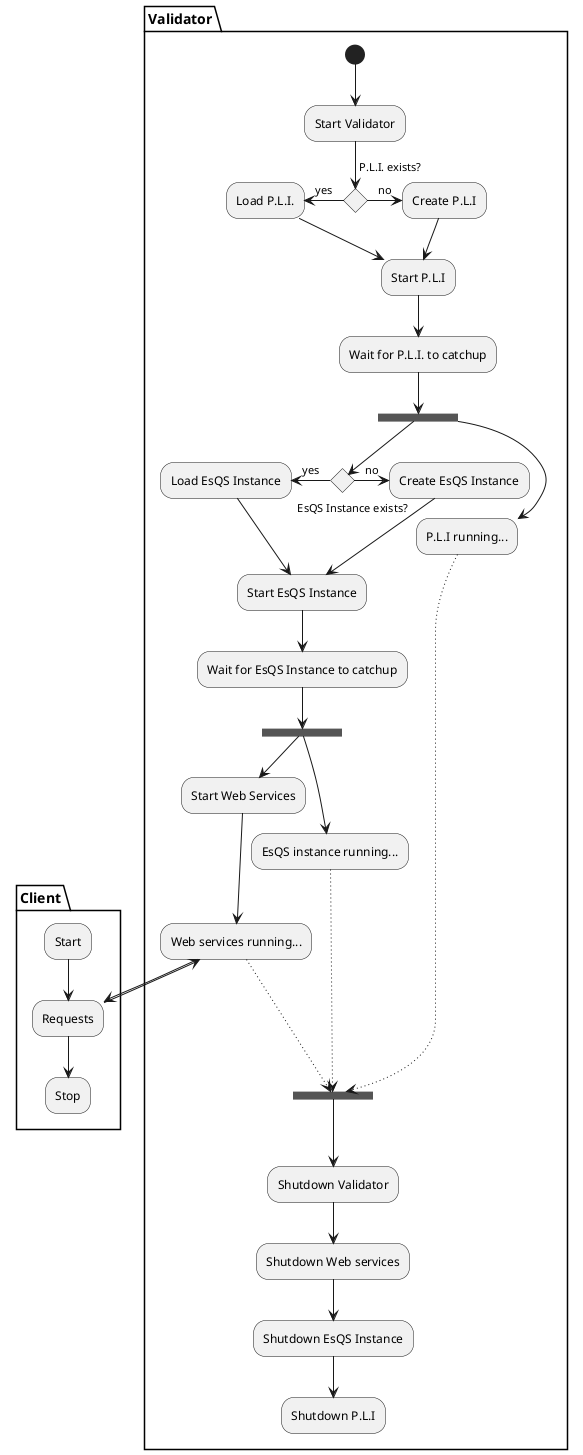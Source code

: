 @startuml

partition Validator {

(*) --> "Start Validator"
if "P.L.I. exists?" then
  -left->[yes] "Load P.L.I."
  --> "Start P.L.I"
else
  ->[no] "Create P.L.I"
  --> "Start P.L.I"
endif

--> "Wait for P.L.I. to catchup"

"Wait for P.L.I. to catchup" --> ===B1====

if "EsQS Instance exists?" then
  -left->[yes] "Load EsQS Instance"
  --> "Start EsQS Instance"
else
  ->[no] "Create EsQS Instance"
  --> "Start EsQS Instance"
endif

--> Wait for EsQS Instance to catchup
--> ===B2====

===B2==== --> "EsQS instance running..."
===B2====  --> "Start Web Services"

--> "Web services running..."


'--> ===B1===
'===B1=== --> WS 1
'===B1=== --> WS 2
'===B1=== --> WS 3
'===B1=== --> "..."
'===B1=== --> WS n
'
'"WS 1" --> ===B2===
'"WS 2" --> ===B2===
'"WS 3" --> ===B2===
'"..." --> ===B2===
'"WS n" --> ===B2===



===B1=== --> "P.L.I running..."


"P.L.I running..." -.-> ===B3===
"EsQS instance running..." -.-> ===B3===
"Web services running..." -.-> ===B3===

--> Shutdown Validator

--> Shutdown Web services

--> Shutdown EsQS Instance

--> Shutdown P.L.I

}

partition Client {

    Start --> Requests
    Requests --> "Web services running..."
    "Web services running..." --> Requests
    Requests --> Stop


}

@enduml
